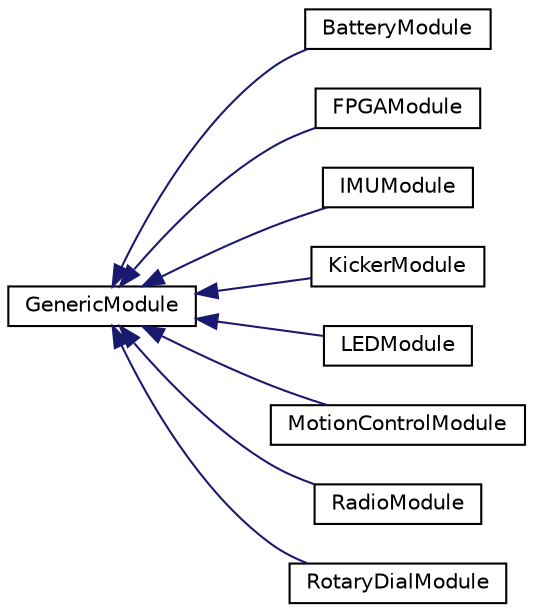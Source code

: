 digraph "Graphical Class Hierarchy"
{
  edge [fontname="Helvetica",fontsize="10",labelfontname="Helvetica",labelfontsize="10"];
  node [fontname="Helvetica",fontsize="10",shape=record];
  rankdir="LR";
  Node0 [label="GenericModule",height=0.2,width=0.4,color="black", fillcolor="white", style="filled",URL="$class_generic_module.html"];
  Node0 -> Node1 [dir="back",color="midnightblue",fontsize="10",style="solid",fontname="Helvetica"];
  Node1 [label="BatteryModule",height=0.2,width=0.4,color="black", fillcolor="white", style="filled",URL="$class_battery_module.html"];
  Node0 -> Node2 [dir="back",color="midnightblue",fontsize="10",style="solid",fontname="Helvetica"];
  Node2 [label="FPGAModule",height=0.2,width=0.4,color="black", fillcolor="white", style="filled",URL="$class_f_p_g_a_module.html"];
  Node0 -> Node3 [dir="back",color="midnightblue",fontsize="10",style="solid",fontname="Helvetica"];
  Node3 [label="IMUModule",height=0.2,width=0.4,color="black", fillcolor="white", style="filled",URL="$class_i_m_u_module.html"];
  Node0 -> Node4 [dir="back",color="midnightblue",fontsize="10",style="solid",fontname="Helvetica"];
  Node4 [label="KickerModule",height=0.2,width=0.4,color="black", fillcolor="white", style="filled",URL="$class_kicker_module.html"];
  Node0 -> Node5 [dir="back",color="midnightblue",fontsize="10",style="solid",fontname="Helvetica"];
  Node5 [label="LEDModule",height=0.2,width=0.4,color="black", fillcolor="white", style="filled",URL="$class_l_e_d_module.html"];
  Node0 -> Node6 [dir="back",color="midnightblue",fontsize="10",style="solid",fontname="Helvetica"];
  Node6 [label="MotionControlModule",height=0.2,width=0.4,color="black", fillcolor="white", style="filled",URL="$class_motion_control_module.html"];
  Node0 -> Node7 [dir="back",color="midnightblue",fontsize="10",style="solid",fontname="Helvetica"];
  Node7 [label="RadioModule",height=0.2,width=0.4,color="black", fillcolor="white", style="filled",URL="$class_radio_module.html"];
  Node0 -> Node8 [dir="back",color="midnightblue",fontsize="10",style="solid",fontname="Helvetica"];
  Node8 [label="RotaryDialModule",height=0.2,width=0.4,color="black", fillcolor="white", style="filled",URL="$class_rotary_dial_module.html"];
}
